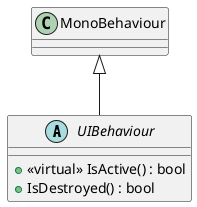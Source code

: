 @startuml
abstract class UIBehaviour {
    + <<virtual>> IsActive() : bool
    + IsDestroyed() : bool
}
MonoBehaviour <|-- UIBehaviour
@enduml

